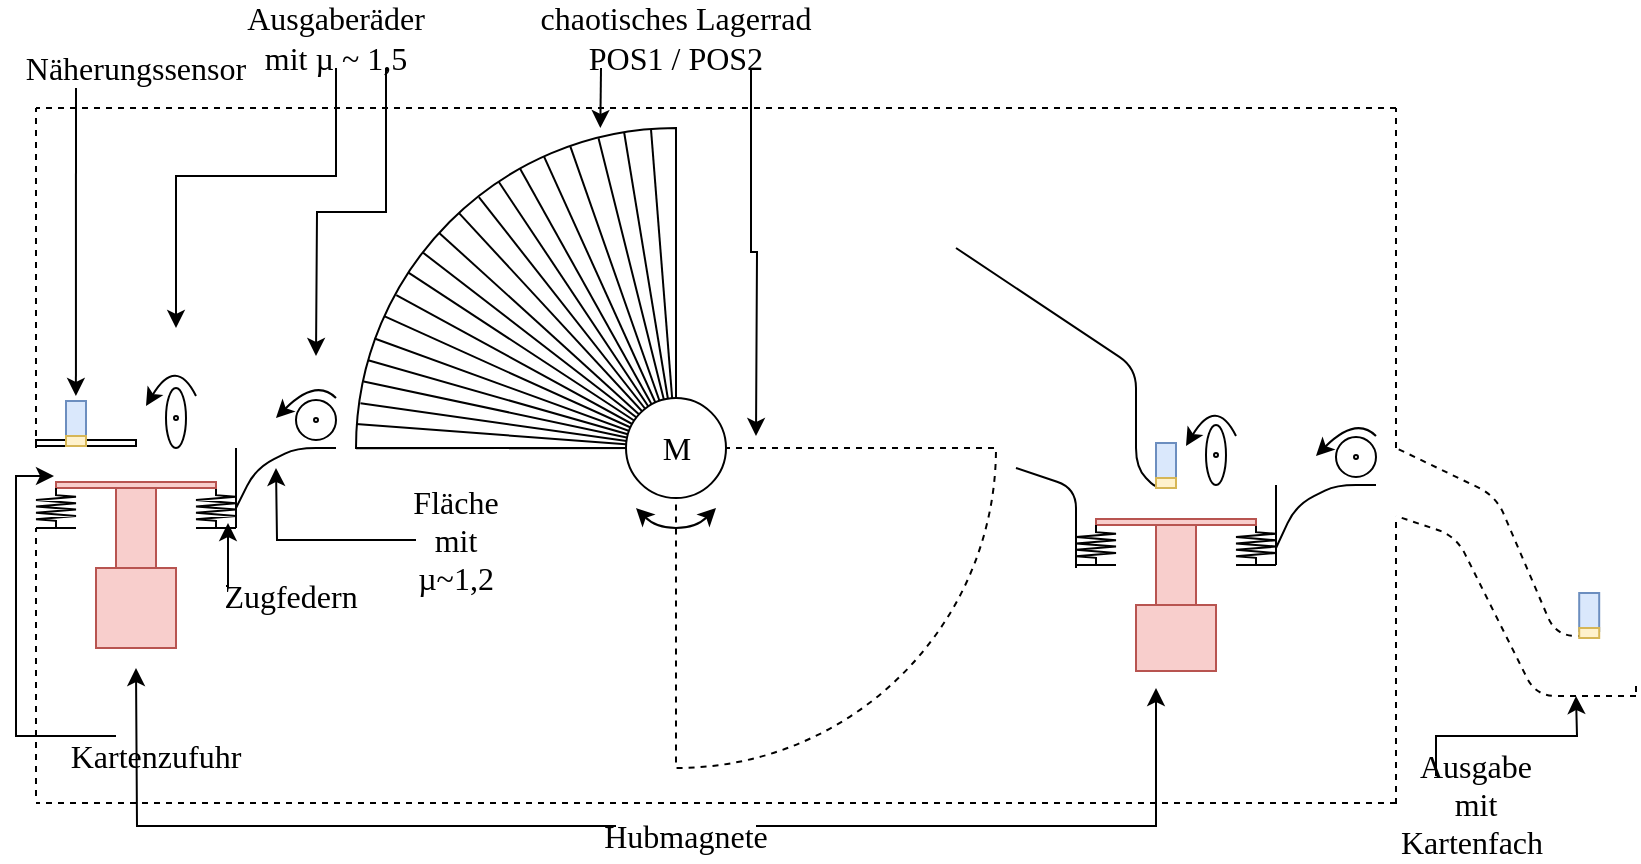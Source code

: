 <mxfile version="12.4.8" type="github" pages="2"><diagram id="FsrdRzIoMlN31d3MvMky" name="Page-1"><mxGraphModel dx="1742" dy="1086" grid="1" gridSize="10" guides="1" tooltips="1" connect="1" arrows="1" fold="1" page="1" pageScale="1" pageWidth="827" pageHeight="1169" math="0" shadow="0"><root><mxCell id="0"/><mxCell id="1" parent="0"/><mxCell id="Hlzfj8917lV0fivTPukB-1" value="" style="endArrow=none;html=1;fontFamily=Times New Roman;fontSize=16;" edge="1" parent="1"><mxGeometry width="50" height="50" relative="1" as="geometry"><mxPoint x="98" y="470" as="sourcePoint"/><mxPoint x="118" y="470" as="targetPoint"/><Array as="points"><mxPoint x="118" y="470"/></Array></mxGeometry></mxCell><mxCell id="Hlzfj8917lV0fivTPukB-2" value="" style="rounded=0;whiteSpace=wrap;html=1;fillColor=#f8cecc;strokeColor=#b85450;fontFamily=Times New Roman;fontSize=16;" vertex="1" parent="1"><mxGeometry x="58" y="450" width="20" height="40" as="geometry"/></mxCell><mxCell id="Hlzfj8917lV0fivTPukB-3" value="" style="rounded=0;whiteSpace=wrap;html=1;fillColor=#f8cecc;strokeColor=#b85450;fontFamily=Times New Roman;fontSize=16;" vertex="1" parent="1"><mxGeometry x="48" y="490" width="40" height="40" as="geometry"/></mxCell><mxCell id="Hlzfj8917lV0fivTPukB-4" value="" style="verticalLabelPosition=bottom;shadow=0;dashed=0;align=center;fillColor=#ffffff;html=1;verticalAlign=top;strokeWidth=1;shape=mxgraph.electrical.resistors.resistor_2;rotation=-90;fontFamily=Times New Roman;fontSize=16;" vertex="1" parent="1"><mxGeometry x="98" y="450" width="20" height="20" as="geometry"/></mxCell><mxCell id="Hlzfj8917lV0fivTPukB-5" value="" style="endArrow=none;html=1;fontFamily=Times New Roman;fontSize=16;" edge="1" parent="1"><mxGeometry width="50" height="50" relative="1" as="geometry"><mxPoint x="118" y="470" as="sourcePoint"/><mxPoint x="118" y="430" as="targetPoint"/></mxGeometry></mxCell><mxCell id="Hlzfj8917lV0fivTPukB-6" value="" style="rounded=0;whiteSpace=wrap;html=1;fillColor=#f8cecc;strokeColor=#b85450;fontFamily=Times New Roman;fontSize=16;" vertex="1" parent="1"><mxGeometry x="28" y="447" width="80" height="3" as="geometry"/></mxCell><mxCell id="Hlzfj8917lV0fivTPukB-7" value="" style="ellipse;whiteSpace=wrap;html=1;fillColor=none;gradientColor=none;rotation=90;fontFamily=Times New Roman;fontSize=16;" vertex="1" parent="1"><mxGeometry x="73" y="410" width="30" height="10" as="geometry"/></mxCell><mxCell id="Hlzfj8917lV0fivTPukB-8" value="" style="endArrow=classic;html=1;comic=0;curved=1;fontFamily=Times New Roman;fontSize=16;" edge="1" parent="1"><mxGeometry width="50" height="50" relative="1" as="geometry"><mxPoint x="98" y="404" as="sourcePoint"/><mxPoint x="73" y="409" as="targetPoint"/><Array as="points"><mxPoint x="88" y="384"/></Array></mxGeometry></mxCell><mxCell id="Hlzfj8917lV0fivTPukB-9" value="" style="ellipse;whiteSpace=wrap;html=1;aspect=fixed;fillColor=none;gradientColor=none;fontFamily=Times New Roman;fontSize=16;" vertex="1" parent="1"><mxGeometry x="87" y="414" width="2" height="2" as="geometry"/></mxCell><mxCell id="Hlzfj8917lV0fivTPukB-10" value="" style="endArrow=none;html=1;fontFamily=Times New Roman;fontSize=16;" edge="1" parent="1"><mxGeometry width="50" height="50" relative="1" as="geometry"><mxPoint x="118" y="460" as="sourcePoint"/><mxPoint x="168" y="430" as="targetPoint"/><Array as="points"><mxPoint x="128" y="440"/><mxPoint x="148" y="430"/></Array></mxGeometry></mxCell><mxCell id="Hlzfj8917lV0fivTPukB-11" value="" style="ellipse;whiteSpace=wrap;html=1;aspect=fixed;fillColor=none;gradientColor=none;fontFamily=Times New Roman;fontSize=16;" vertex="1" parent="1"><mxGeometry x="148" y="406" width="20" height="20" as="geometry"/></mxCell><mxCell id="Hlzfj8917lV0fivTPukB-12" value="" style="ellipse;whiteSpace=wrap;html=1;aspect=fixed;fillColor=none;gradientColor=none;fontFamily=Times New Roman;fontSize=16;" vertex="1" parent="1"><mxGeometry x="157" y="415" width="2" height="2" as="geometry"/></mxCell><mxCell id="Hlzfj8917lV0fivTPukB-13" value="" style="verticalLabelPosition=bottom;verticalAlign=top;html=1;shape=mxgraph.basic.pie;startAngle=0.25;endAngle=0.5;direction=west;aspect=fixed;fillColor=none;fontFamily=Times New Roman;fontSize=16;" vertex="1" parent="1"><mxGeometry x="178" y="270" width="320" height="320" as="geometry"/></mxCell><mxCell id="Hlzfj8917lV0fivTPukB-14" value="" style="verticalLabelPosition=bottom;verticalAlign=top;html=1;shape=mxgraph.basic.pie;startAngle=0.25;endAngle=0.5;direction=north;aspect=fixed;fillColor=none;dashed=1;rotation=90;fontFamily=Times New Roman;fontSize=16;" vertex="1" parent="1"><mxGeometry x="178" y="270" width="320" height="320" as="geometry"/></mxCell><mxCell id="Hlzfj8917lV0fivTPukB-15" value="" style="endArrow=none;html=1;fontFamily=Times New Roman;fontSize=16;" edge="1" parent="1"><mxGeometry width="50" height="50" relative="1" as="geometry"><mxPoint x="178" y="418" as="sourcePoint"/><mxPoint x="338" y="430" as="targetPoint"/></mxGeometry></mxCell><mxCell id="Hlzfj8917lV0fivTPukB-16" value="" style="endArrow=none;html=1;exitX=0.993;exitY=0.57;exitDx=0;exitDy=0;exitPerimeter=0;fontFamily=Times New Roman;fontSize=16;" edge="1" parent="1" source="Hlzfj8917lV0fivTPukB-13"><mxGeometry width="50" height="50" relative="1" as="geometry"><mxPoint x="181" y="405" as="sourcePoint"/><mxPoint x="338" y="430" as="targetPoint"/></mxGeometry></mxCell><mxCell id="Hlzfj8917lV0fivTPukB-17" value="" style="endArrow=none;html=1;exitX=0.988;exitY=0.604;exitDx=0;exitDy=0;exitPerimeter=0;fontFamily=Times New Roman;fontSize=16;" edge="1" parent="1" source="Hlzfj8917lV0fivTPukB-13"><mxGeometry width="50" height="50" relative="1" as="geometry"><mxPoint x="181" y="396" as="sourcePoint"/><mxPoint x="338" y="430" as="targetPoint"/></mxGeometry></mxCell><mxCell id="Hlzfj8917lV0fivTPukB-18" value="" style="endArrow=none;html=1;exitX=0.981;exitY=0.637;exitDx=0;exitDy=0;exitPerimeter=0;fontFamily=Times New Roman;fontSize=16;" edge="1" parent="1" source="Hlzfj8917lV0fivTPukB-13"><mxGeometry width="50" height="50" relative="1" as="geometry"><mxPoint x="183" y="388" as="sourcePoint"/><mxPoint x="338" y="430" as="targetPoint"/></mxGeometry></mxCell><mxCell id="Hlzfj8917lV0fivTPukB-19" value="" style="endArrow=none;html=1;exitX=1.001;exitY=0.538;exitDx=0;exitDy=0;exitPerimeter=0;fontFamily=Times New Roman;fontSize=16;" edge="1" parent="1"><mxGeometry width="50" height="50" relative="1" as="geometry"><mxPoint x="177.976" y="430.119" as="sourcePoint"/><mxPoint x="338" y="430" as="targetPoint"/></mxGeometry></mxCell><mxCell id="Hlzfj8917lV0fivTPukB-20" value="" style="endArrow=none;html=1;exitX=0.971;exitY=0.671;exitDx=0;exitDy=0;exitPerimeter=0;fontFamily=Times New Roman;fontSize=16;" edge="1" parent="1" source="Hlzfj8917lV0fivTPukB-13"><mxGeometry width="50" height="50" relative="1" as="geometry"><mxPoint x="193.477" y="398.45" as="sourcePoint"/><mxPoint x="338" y="430" as="targetPoint"/></mxGeometry></mxCell><mxCell id="Hlzfj8917lV0fivTPukB-21" value="" style="endArrow=none;html=1;exitX=0.956;exitY=0.706;exitDx=0;exitDy=0;exitPerimeter=0;fontFamily=Times New Roman;fontSize=16;" edge="1" parent="1" source="Hlzfj8917lV0fivTPukB-13"><mxGeometry width="50" height="50" relative="1" as="geometry"><mxPoint x="203.477" y="408.45" as="sourcePoint"/><mxPoint x="338" y="430" as="targetPoint"/></mxGeometry></mxCell><mxCell id="Hlzfj8917lV0fivTPukB-22" value="" style="endArrow=none;html=1;exitX=0.937;exitY=0.739;exitDx=0;exitDy=0;exitPerimeter=0;fontFamily=Times New Roman;fontSize=16;" edge="1" parent="1" source="Hlzfj8917lV0fivTPukB-13"><mxGeometry width="50" height="50" relative="1" as="geometry"><mxPoint x="194" y="362" as="sourcePoint"/><mxPoint x="338" y="430" as="targetPoint"/></mxGeometry></mxCell><mxCell id="Hlzfj8917lV0fivTPukB-23" value="" style="endArrow=none;html=1;exitX=0.918;exitY=0.774;exitDx=0;exitDy=0;exitPerimeter=0;fontFamily=Times New Roman;fontSize=16;" edge="1" parent="1" source="Hlzfj8917lV0fivTPukB-13"><mxGeometry width="50" height="50" relative="1" as="geometry"><mxPoint x="198" y="360" as="sourcePoint"/><mxPoint x="338" y="430" as="targetPoint"/></mxGeometry></mxCell><mxCell id="Hlzfj8917lV0fivTPukB-24" value="" style="endArrow=none;html=1;exitX=0.87;exitY=0.836;exitDx=0;exitDy=0;exitPerimeter=0;fontFamily=Times New Roman;fontSize=16;" edge="1" parent="1" source="Hlzfj8917lV0fivTPukB-13"><mxGeometry width="50" height="50" relative="1" as="geometry"><mxPoint x="206.899" y="364.758" as="sourcePoint"/><mxPoint x="338" y="430" as="targetPoint"/></mxGeometry></mxCell><mxCell id="Hlzfj8917lV0fivTPukB-25" value="" style="endArrow=none;html=1;exitX=0.895;exitY=0.805;exitDx=0;exitDy=0;exitPerimeter=0;fontFamily=Times New Roman;fontSize=16;" edge="1" parent="1" source="Hlzfj8917lV0fivTPukB-13"><mxGeometry width="50" height="50" relative="1" as="geometry"><mxPoint x="202" y="347" as="sourcePoint"/><mxPoint x="338" y="430" as="targetPoint"/></mxGeometry></mxCell><mxCell id="Hlzfj8917lV0fivTPukB-26" value="" style="endArrow=none;html=1;exitX=0.839;exitY=0.867;exitDx=0;exitDy=0;exitPerimeter=0;fontFamily=Times New Roman;fontSize=16;" edge="1" parent="1" source="Hlzfj8917lV0fivTPukB-13"><mxGeometry width="50" height="50" relative="1" as="geometry"><mxPoint x="245" y="300" as="sourcePoint"/><mxPoint x="338" y="430" as="targetPoint"/></mxGeometry></mxCell><mxCell id="Hlzfj8917lV0fivTPukB-27" value="" style="endArrow=none;html=1;exitX=0.808;exitY=0.892;exitDx=0;exitDy=0;exitPerimeter=0;fontFamily=Times New Roman;fontSize=16;" edge="1" parent="1" source="Hlzfj8917lV0fivTPukB-13"><mxGeometry width="50" height="50" relative="1" as="geometry"><mxPoint x="253" y="295" as="sourcePoint"/><mxPoint x="338" y="430" as="targetPoint"/></mxGeometry></mxCell><mxCell id="Hlzfj8917lV0fivTPukB-28" value="" style="endArrow=none;html=1;exitX=0.744;exitY=0.937;exitDx=0;exitDy=0;exitPerimeter=0;fontFamily=Times New Roman;fontSize=16;" edge="1" parent="1" source="Hlzfj8917lV0fivTPukB-13"><mxGeometry width="50" height="50" relative="1" as="geometry"><mxPoint x="236.791" y="369.093" as="sourcePoint"/><mxPoint x="338" y="430" as="targetPoint"/></mxGeometry></mxCell><mxCell id="Hlzfj8917lV0fivTPukB-29" value="" style="endArrow=none;html=1;exitX=0.777;exitY=0.916;exitDx=0;exitDy=0;exitPerimeter=0;fontFamily=Times New Roman;fontSize=16;" edge="1" parent="1" source="Hlzfj8917lV0fivTPukB-13"><mxGeometry width="50" height="50" relative="1" as="geometry"><mxPoint x="227.791" y="360.093" as="sourcePoint"/><mxPoint x="338" y="430" as="targetPoint"/></mxGeometry></mxCell><mxCell id="Hlzfj8917lV0fivTPukB-30" value="" style="endArrow=none;html=1;fontFamily=Times New Roman;fontSize=16;" edge="1" parent="1"><mxGeometry width="50" height="50" relative="1" as="geometry"><mxPoint x="188" y="430" as="sourcePoint"/><mxPoint x="338" y="430" as="targetPoint"/></mxGeometry></mxCell><mxCell id="Hlzfj8917lV0fivTPukB-31" value="" style="endArrow=none;html=1;exitX=0.706;exitY=0.955;exitDx=0;exitDy=0;exitPerimeter=0;fontFamily=Times New Roman;fontSize=16;" edge="1" parent="1" source="Hlzfj8917lV0fivTPukB-13"><mxGeometry width="50" height="50" relative="1" as="geometry"><mxPoint x="198" y="438" as="sourcePoint"/><mxPoint x="338" y="430" as="targetPoint"/></mxGeometry></mxCell><mxCell id="Hlzfj8917lV0fivTPukB-32" value="" style="endArrow=none;html=1;exitX=0.665;exitY=0.971;exitDx=0;exitDy=0;exitPerimeter=0;fontFamily=Times New Roman;fontSize=16;" edge="1" parent="1" source="Hlzfj8917lV0fivTPukB-13"><mxGeometry width="50" height="50" relative="1" as="geometry"><mxPoint x="288.058" y="276.674" as="sourcePoint"/><mxPoint x="338" y="430" as="targetPoint"/></mxGeometry></mxCell><mxCell id="Hlzfj8917lV0fivTPukB-33" value="" style="endArrow=none;html=1;exitX=0.621;exitY=0.984;exitDx=0;exitDy=0;exitPerimeter=0;fontFamily=Times New Roman;fontSize=16;" edge="1" parent="1" source="Hlzfj8917lV0fivTPukB-13"><mxGeometry width="50" height="50" relative="1" as="geometry"><mxPoint x="300" y="274" as="sourcePoint"/><mxPoint x="338" y="430" as="targetPoint"/></mxGeometry></mxCell><mxCell id="Hlzfj8917lV0fivTPukB-34" value="" style="endArrow=none;html=1;exitX=0.581;exitY=0.993;exitDx=0;exitDy=0;exitPerimeter=0;fontFamily=Times New Roman;fontSize=16;" edge="1" parent="1" source="Hlzfj8917lV0fivTPukB-13"><mxGeometry width="50" height="50" relative="1" as="geometry"><mxPoint x="316" y="273" as="sourcePoint"/><mxPoint x="338" y="430" as="targetPoint"/><Array as="points"/></mxGeometry></mxCell><mxCell id="Hlzfj8917lV0fivTPukB-35" value="" style="endArrow=none;html=1;fontFamily=Times New Roman;fontSize=16;" edge="1" parent="1" source="Hlzfj8917lV0fivTPukB-38"><mxGeometry width="50" height="50" relative="1" as="geometry"><mxPoint x="188" y="428" as="sourcePoint"/><mxPoint x="338" y="430" as="targetPoint"/></mxGeometry></mxCell><mxCell id="Hlzfj8917lV0fivTPukB-36" value="" style="endArrow=none;html=1;exitX=0.539;exitY=0.997;exitDx=0;exitDy=0;exitPerimeter=0;fontFamily=Times New Roman;fontSize=16;" edge="1" parent="1" source="Hlzfj8917lV0fivTPukB-13"><mxGeometry width="50" height="50" relative="1" as="geometry"><mxPoint x="328.093" y="269.849" as="sourcePoint"/><mxPoint x="338" y="429.5" as="targetPoint"/></mxGeometry></mxCell><mxCell id="Hlzfj8917lV0fivTPukB-37" value="" style="endArrow=none;html=1;fontFamily=Times New Roman;fontSize=16;" edge="1" parent="1" source="Hlzfj8917lV0fivTPukB-39" target="Hlzfj8917lV0fivTPukB-38"><mxGeometry width="50" height="50" relative="1" as="geometry"><mxPoint x="498" y="430" as="sourcePoint"/><mxPoint x="338" y="430" as="targetPoint"/></mxGeometry></mxCell><mxCell id="Hlzfj8917lV0fivTPukB-38" value="" style="ellipse;whiteSpace=wrap;html=1;aspect=fixed;fontFamily=Times New Roman;fontSize=16;" vertex="1" parent="1"><mxGeometry x="313" y="405" width="50" height="50" as="geometry"/></mxCell><mxCell id="Hlzfj8917lV0fivTPukB-39" value="&lt;font style=&quot;font-size: 16px;&quot;&gt;M&lt;/font&gt;" style="text;html=1;align=center;verticalAlign=middle;whiteSpace=wrap;rounded=0;fontFamily=Times New Roman;fontSize=16;" vertex="1" parent="1"><mxGeometry x="326.5" y="418.5" width="23" height="23" as="geometry"/></mxCell><mxCell id="Hlzfj8917lV0fivTPukB-40" value="" style="endArrow=none;html=1;fontFamily=Times New Roman;fontSize=16;" edge="1" parent="1"><mxGeometry width="50" height="50" relative="1" as="geometry"><mxPoint x="18" y="470" as="sourcePoint"/><mxPoint x="38" y="470" as="targetPoint"/><Array as="points"><mxPoint x="38" y="470"/></Array></mxGeometry></mxCell><mxCell id="Hlzfj8917lV0fivTPukB-41" value="" style="verticalLabelPosition=bottom;shadow=0;dashed=0;align=center;fillColor=#ffffff;html=1;verticalAlign=top;strokeWidth=1;shape=mxgraph.electrical.resistors.resistor_2;rotation=-90;fontFamily=Times New Roman;fontSize=16;" vertex="1" parent="1"><mxGeometry x="18" y="450" width="20" height="20" as="geometry"/></mxCell><mxCell id="Hlzfj8917lV0fivTPukB-42" value="" style="endArrow=none;html=1;fontFamily=Times New Roman;fontSize=16;" edge="1" parent="1"><mxGeometry width="50" height="50" relative="1" as="geometry"><mxPoint x="618.0" y="488.5" as="sourcePoint"/><mxPoint x="638.0" y="488.5" as="targetPoint"/><Array as="points"><mxPoint x="638" y="488.5"/></Array></mxGeometry></mxCell><mxCell id="Hlzfj8917lV0fivTPukB-43" value="" style="rounded=0;whiteSpace=wrap;html=1;fillColor=#f8cecc;strokeColor=#b85450;fontFamily=Times New Roman;fontSize=16;" vertex="1" parent="1"><mxGeometry x="578" y="468.5" width="20" height="40" as="geometry"/></mxCell><mxCell id="Hlzfj8917lV0fivTPukB-44" value="" style="rounded=0;whiteSpace=wrap;html=1;fillColor=#f8cecc;strokeColor=#b85450;fontFamily=Times New Roman;fontSize=16;" vertex="1" parent="1"><mxGeometry x="568" y="508.5" width="40" height="33" as="geometry"/></mxCell><mxCell id="Hlzfj8917lV0fivTPukB-45" value="" style="verticalLabelPosition=bottom;shadow=0;dashed=0;align=center;fillColor=#ffffff;html=1;verticalAlign=top;strokeWidth=1;shape=mxgraph.electrical.resistors.resistor_2;rotation=-90;fontFamily=Times New Roman;fontSize=16;" vertex="1" parent="1"><mxGeometry x="618" y="468.5" width="20" height="20" as="geometry"/></mxCell><mxCell id="Hlzfj8917lV0fivTPukB-46" value="" style="endArrow=none;html=1;fontFamily=Times New Roman;fontSize=16;" edge="1" parent="1"><mxGeometry width="50" height="50" relative="1" as="geometry"><mxPoint x="638.0" y="488.5" as="sourcePoint"/><mxPoint x="638.0" y="448.5" as="targetPoint"/></mxGeometry></mxCell><mxCell id="Hlzfj8917lV0fivTPukB-47" value="" style="rounded=0;whiteSpace=wrap;html=1;fillColor=#f8cecc;strokeColor=#b85450;fontFamily=Times New Roman;fontSize=16;" vertex="1" parent="1"><mxGeometry x="548" y="465.5" width="80" height="3" as="geometry"/></mxCell><mxCell id="Hlzfj8917lV0fivTPukB-48" value="" style="ellipse;whiteSpace=wrap;html=1;fillColor=none;gradientColor=none;rotation=90;fontFamily=Times New Roman;fontSize=16;" vertex="1" parent="1"><mxGeometry x="593" y="428.5" width="30" height="10" as="geometry"/></mxCell><mxCell id="Hlzfj8917lV0fivTPukB-49" value="" style="curved=1;endArrow=classic;html=1;startArrow=classic;startFill=1;fontFamily=Times New Roman;fontSize=16;" edge="1" parent="1"><mxGeometry width="50" height="50" relative="1" as="geometry"><mxPoint x="358" y="460" as="sourcePoint"/><mxPoint x="318" y="460" as="targetPoint"/><Array as="points"><mxPoint x="348" y="470"/><mxPoint x="328" y="470"/></Array></mxGeometry></mxCell><mxCell id="Hlzfj8917lV0fivTPukB-50" value="" style="ellipse;whiteSpace=wrap;html=1;aspect=fixed;fillColor=none;gradientColor=none;fontFamily=Times New Roman;fontSize=16;" vertex="1" parent="1"><mxGeometry x="607" y="432.5" width="2" height="2" as="geometry"/></mxCell><mxCell id="Hlzfj8917lV0fivTPukB-51" value="" style="endArrow=none;html=1;fontFamily=Times New Roman;fontSize=16;" edge="1" parent="1"><mxGeometry width="50" height="50" relative="1" as="geometry"><mxPoint x="638" y="480" as="sourcePoint"/><mxPoint x="688.0" y="448.5" as="targetPoint"/><Array as="points"><mxPoint x="648" y="458.5"/><mxPoint x="668" y="448.5"/></Array></mxGeometry></mxCell><mxCell id="Hlzfj8917lV0fivTPukB-52" value="" style="ellipse;whiteSpace=wrap;html=1;aspect=fixed;fillColor=none;gradientColor=none;fontFamily=Times New Roman;fontSize=16;" vertex="1" parent="1"><mxGeometry x="668" y="424.5" width="20" height="20" as="geometry"/></mxCell><mxCell id="Hlzfj8917lV0fivTPukB-53" value="" style="endArrow=classic;html=1;curved=1;fontFamily=Times New Roman;fontSize=16;" edge="1" parent="1"><mxGeometry width="50" height="50" relative="1" as="geometry"><mxPoint x="688" y="424" as="sourcePoint"/><mxPoint x="658" y="434" as="targetPoint"/><Array as="points"><mxPoint x="678" y="414"/></Array></mxGeometry></mxCell><mxCell id="Hlzfj8917lV0fivTPukB-54" value="" style="ellipse;whiteSpace=wrap;html=1;aspect=fixed;fillColor=none;gradientColor=none;fontFamily=Times New Roman;fontSize=16;" vertex="1" parent="1"><mxGeometry x="677" y="433.5" width="2" height="2" as="geometry"/></mxCell><mxCell id="Hlzfj8917lV0fivTPukB-55" value="" style="endArrow=none;html=1;fontFamily=Times New Roman;fontSize=16;" edge="1" parent="1"><mxGeometry width="50" height="50" relative="1" as="geometry"><mxPoint x="538" y="488.5" as="sourcePoint"/><mxPoint x="558.0" y="488.5" as="targetPoint"/><Array as="points"><mxPoint x="558" y="488.5"/></Array></mxGeometry></mxCell><mxCell id="Hlzfj8917lV0fivTPukB-56" value="" style="verticalLabelPosition=bottom;shadow=0;dashed=0;align=center;fillColor=#ffffff;html=1;verticalAlign=top;strokeWidth=1;shape=mxgraph.electrical.resistors.resistor_2;rotation=-90;fontFamily=Times New Roman;fontSize=16;" vertex="1" parent="1"><mxGeometry x="538" y="468.5" width="20" height="20" as="geometry"/></mxCell><mxCell id="Hlzfj8917lV0fivTPukB-57" value="" style="endArrow=none;html=1;fontFamily=Times New Roman;fontSize=16;" edge="1" parent="1"><mxGeometry width="50" height="50" relative="1" as="geometry"><mxPoint x="538" y="490" as="sourcePoint"/><mxPoint x="508" y="440" as="targetPoint"/><Array as="points"><mxPoint x="538" y="450"/></Array></mxGeometry></mxCell><mxCell id="Hlzfj8917lV0fivTPukB-58" value="" style="rounded=0;whiteSpace=wrap;html=1;fontFamily=Times New Roman;fontSize=16;" vertex="1" parent="1"><mxGeometry x="18" y="426" width="50" height="3" as="geometry"/></mxCell><mxCell id="Hlzfj8917lV0fivTPukB-59" value="" style="endArrow=none;html=1;fontFamily=Times New Roman;fontSize=16;" edge="1" parent="1"><mxGeometry width="50" height="50" relative="1" as="geometry"><mxPoint x="478" y="330" as="sourcePoint"/><mxPoint x="588" y="450" as="targetPoint"/><Array as="points"><mxPoint x="568" y="390"/><mxPoint x="568" y="440"/><mxPoint x="578" y="450"/></Array></mxGeometry></mxCell><mxCell id="Hlzfj8917lV0fivTPukB-60" value="" style="endArrow=none;dashed=1;html=1;fontFamily=Times New Roman;fontSize=16;" edge="1" parent="1"><mxGeometry width="50" height="50" relative="1" as="geometry"><mxPoint x="698" y="607.5" as="sourcePoint"/><mxPoint x="18" y="607.5" as="targetPoint"/></mxGeometry></mxCell><mxCell id="Hlzfj8917lV0fivTPukB-61" value="" style="endArrow=none;dashed=1;html=1;fontFamily=Times New Roman;fontSize=16;" edge="1" parent="1"><mxGeometry width="50" height="50" relative="1" as="geometry"><mxPoint x="698" y="260" as="sourcePoint"/><mxPoint x="18" y="260" as="targetPoint"/></mxGeometry></mxCell><mxCell id="Hlzfj8917lV0fivTPukB-62" value="" style="endArrow=none;dashed=1;html=1;fontFamily=Times New Roman;fontSize=16;" edge="1" parent="1"><mxGeometry width="50" height="50" relative="1" as="geometry"><mxPoint x="698" y="430" as="sourcePoint"/><mxPoint x="698" y="260" as="targetPoint"/></mxGeometry></mxCell><mxCell id="Hlzfj8917lV0fivTPukB-63" value="" style="endArrow=none;dashed=1;html=1;exitX=0;exitY=0.5;exitDx=0;exitDy=0;fontFamily=Times New Roman;fontSize=16;" edge="1" parent="1" source="Hlzfj8917lV0fivTPukB-81"><mxGeometry width="50" height="50" relative="1" as="geometry"><mxPoint x="698" y="550.5" as="sourcePoint"/><mxPoint x="698" y="464" as="targetPoint"/></mxGeometry></mxCell><mxCell id="Hlzfj8917lV0fivTPukB-64" value="" style="endArrow=none;dashed=1;html=1;fontFamily=Times New Roman;fontSize=16;" edge="1" parent="1"><mxGeometry width="50" height="50" relative="1" as="geometry"><mxPoint x="798" y="524" as="sourcePoint"/><mxPoint x="698" y="430" as="targetPoint"/><Array as="points"><mxPoint x="778" y="524"/><mxPoint x="748" y="454"/></Array></mxGeometry></mxCell><mxCell id="Hlzfj8917lV0fivTPukB-65" value="" style="endArrow=none;dashed=1;html=1;fontFamily=Times New Roman;fontSize=16;" edge="1" parent="1"><mxGeometry width="50" height="50" relative="1" as="geometry"><mxPoint x="18" y="430" as="sourcePoint"/><mxPoint x="18" y="260" as="targetPoint"/></mxGeometry></mxCell><mxCell id="Hlzfj8917lV0fivTPukB-66" value="" style="endArrow=none;dashed=1;html=1;fontFamily=Times New Roman;fontSize=16;" edge="1" parent="1"><mxGeometry width="50" height="50" relative="1" as="geometry"><mxPoint x="18" y="604" as="sourcePoint"/><mxPoint x="18" y="470" as="targetPoint"/></mxGeometry></mxCell><mxCell id="Hlzfj8917lV0fivTPukB-67" style="edgeStyle=orthogonalEdgeStyle;rounded=0;orthogonalLoop=1;jettySize=auto;html=1;exitX=0;exitY=0.25;exitDx=0;exitDy=0;startArrow=none;startFill=0;endArrow=classic;endFill=1;fontFamily=Times New Roman;fontSize=16;" edge="1" parent="1" source="Hlzfj8917lV0fivTPukB-69"><mxGeometry relative="1" as="geometry"><mxPoint x="68" y="540" as="targetPoint"/></mxGeometry></mxCell><mxCell id="Hlzfj8917lV0fivTPukB-68" style="edgeStyle=orthogonalEdgeStyle;rounded=0;orthogonalLoop=1;jettySize=auto;html=1;exitX=1;exitY=0.25;exitDx=0;exitDy=0;startArrow=none;startFill=0;endArrow=classic;endFill=1;fontFamily=Times New Roman;fontSize=16;" edge="1" parent="1" source="Hlzfj8917lV0fivTPukB-69"><mxGeometry relative="1" as="geometry"><mxPoint x="578" y="550" as="targetPoint"/><Array as="points"><mxPoint x="578" y="619"/></Array></mxGeometry></mxCell><mxCell id="Hlzfj8917lV0fivTPukB-69" value="Hubmagnete" style="text;html=1;strokeColor=none;fillColor=none;align=center;verticalAlign=middle;whiteSpace=wrap;rounded=0;fontFamily=Times New Roman;fontSize=16;" vertex="1" parent="1"><mxGeometry x="308" y="614" width="70" height="20" as="geometry"/></mxCell><mxCell id="Hlzfj8917lV0fivTPukB-70" style="edgeStyle=orthogonalEdgeStyle;rounded=0;orthogonalLoop=1;jettySize=auto;html=1;exitX=0;exitY=0.25;exitDx=0;exitDy=0;startArrow=none;startFill=0;endArrow=classic;endFill=1;entryX=0.125;entryY=0.8;entryDx=0;entryDy=0;entryPerimeter=0;fontFamily=Times New Roman;fontSize=16;" edge="1" parent="1" source="Hlzfj8917lV0fivTPukB-71" target="Hlzfj8917lV0fivTPukB-4"><mxGeometry relative="1" as="geometry"><mxPoint x="113" y="480" as="targetPoint"/></mxGeometry></mxCell><mxCell id="Hlzfj8917lV0fivTPukB-71" value="Zugfedern&lt;br style=&quot;font-size: 16px;&quot;&gt;" style="text;html=1;strokeColor=none;fillColor=none;align=center;verticalAlign=middle;whiteSpace=wrap;rounded=0;fontFamily=Times New Roman;fontSize=16;" vertex="1" parent="1"><mxGeometry x="113" y="494" width="65" height="20" as="geometry"/></mxCell><mxCell id="Hlzfj8917lV0fivTPukB-72" style="edgeStyle=orthogonalEdgeStyle;rounded=0;orthogonalLoop=1;jettySize=auto;html=1;exitX=0;exitY=0.5;exitDx=0;exitDy=0;startArrow=none;startFill=0;endArrow=classic;endFill=1;fontFamily=Times New Roman;fontSize=16;" edge="1" parent="1" source="Hlzfj8917lV0fivTPukB-73"><mxGeometry relative="1" as="geometry"><mxPoint x="138.0" y="440" as="targetPoint"/></mxGeometry></mxCell><mxCell id="Hlzfj8917lV0fivTPukB-73" value="Fläche mit µ~1,2&lt;br style=&quot;font-size: 16px;&quot;&gt;" style="text;html=1;strokeColor=none;fillColor=none;align=center;verticalAlign=middle;whiteSpace=wrap;rounded=0;fontFamily=Times New Roman;fontSize=16;" vertex="1" parent="1"><mxGeometry x="208" y="466" width="40" height="20" as="geometry"/></mxCell><mxCell id="Hlzfj8917lV0fivTPukB-74" style="edgeStyle=orthogonalEdgeStyle;rounded=0;orthogonalLoop=1;jettySize=auto;html=1;exitX=0.25;exitY=1;exitDx=0;exitDy=0;startArrow=none;startFill=0;endArrow=classic;endFill=1;fontFamily=Times New Roman;fontSize=16;" edge="1" parent="1" source="Hlzfj8917lV0fivTPukB-76"><mxGeometry relative="1" as="geometry"><mxPoint x="300.167" y="270" as="targetPoint"/></mxGeometry></mxCell><mxCell id="Hlzfj8917lV0fivTPukB-75" style="edgeStyle=orthogonalEdgeStyle;rounded=0;orthogonalLoop=1;jettySize=auto;html=1;exitX=0.75;exitY=1;exitDx=0;exitDy=0;startArrow=none;startFill=0;endArrow=classic;endFill=1;fontFamily=Times New Roman;fontSize=16;" edge="1" parent="1" source="Hlzfj8917lV0fivTPukB-76"><mxGeometry relative="1" as="geometry"><mxPoint x="378" y="424" as="targetPoint"/></mxGeometry></mxCell><mxCell id="Hlzfj8917lV0fivTPukB-76" value="chaotisches Lagerrad&lt;br style=&quot;font-size: 16px;&quot;&gt;POS1 / POS2&lt;br style=&quot;font-size: 16px;&quot;&gt;" style="text;html=1;strokeColor=none;fillColor=none;align=center;verticalAlign=middle;whiteSpace=wrap;rounded=0;fontFamily=Times New Roman;fontSize=16;" vertex="1" parent="1"><mxGeometry x="263" y="210" width="150" height="30" as="geometry"/></mxCell><mxCell id="Hlzfj8917lV0fivTPukB-77" style="edgeStyle=orthogonalEdgeStyle;rounded=0;orthogonalLoop=1;jettySize=auto;html=1;exitX=0.5;exitY=1;exitDx=0;exitDy=0;startArrow=none;startFill=0;endArrow=classic;endFill=1;fontFamily=Times New Roman;fontSize=16;" edge="1" parent="1" source="Hlzfj8917lV0fivTPukB-79"><mxGeometry relative="1" as="geometry"><mxPoint x="88" y="370" as="targetPoint"/><Array as="points"><mxPoint x="168" y="294"/><mxPoint x="88" y="294"/></Array></mxGeometry></mxCell><mxCell id="Hlzfj8917lV0fivTPukB-78" style="edgeStyle=orthogonalEdgeStyle;rounded=0;orthogonalLoop=1;jettySize=auto;html=1;exitX=0.75;exitY=1;exitDx=0;exitDy=0;startArrow=none;startFill=0;endArrow=classic;endFill=1;fontFamily=Times New Roman;fontSize=16;" edge="1" parent="1" source="Hlzfj8917lV0fivTPukB-79"><mxGeometry relative="1" as="geometry"><mxPoint x="158.0" y="384" as="targetPoint"/></mxGeometry></mxCell><mxCell id="Hlzfj8917lV0fivTPukB-79" value="Ausgaberäder mit µ ~ 1,5" style="text;html=1;strokeColor=none;fillColor=none;align=center;verticalAlign=middle;whiteSpace=wrap;rounded=0;fontFamily=Times New Roman;fontSize=16;" vertex="1" parent="1"><mxGeometry x="118" y="210" width="100" height="30" as="geometry"/></mxCell><mxCell id="Hlzfj8917lV0fivTPukB-80" style="edgeStyle=orthogonalEdgeStyle;rounded=0;orthogonalLoop=1;jettySize=auto;html=1;exitX=0.25;exitY=0;exitDx=0;exitDy=0;fontFamily=Times New Roman;fontSize=16;" edge="1" parent="1" source="Hlzfj8917lV0fivTPukB-81"><mxGeometry relative="1" as="geometry"><mxPoint x="788" y="554" as="targetPoint"/></mxGeometry></mxCell><mxCell id="Hlzfj8917lV0fivTPukB-81" value="Ausgabe mit Kartenfach&amp;nbsp;&lt;br style=&quot;font-size: 16px;&quot;&gt;" style="text;html=1;strokeColor=none;fillColor=none;align=center;verticalAlign=middle;whiteSpace=wrap;rounded=0;fontFamily=Times New Roman;fontSize=16;" vertex="1" parent="1"><mxGeometry x="698" y="594" width="80" height="28" as="geometry"/></mxCell><mxCell id="Hlzfj8917lV0fivTPukB-82" style="edgeStyle=orthogonalEdgeStyle;rounded=0;orthogonalLoop=1;jettySize=auto;html=1;exitX=0.25;exitY=0;exitDx=0;exitDy=0;startArrow=none;startFill=0;endArrow=classic;endFill=1;fontFamily=Times New Roman;fontSize=16;" edge="1" parent="1" source="Hlzfj8917lV0fivTPukB-83"><mxGeometry relative="1" as="geometry"><mxPoint x="27" y="444" as="targetPoint"/><Array as="points"><mxPoint x="27" y="574"/><mxPoint x="8" y="574"/><mxPoint x="8" y="444"/><mxPoint x="18" y="444"/></Array></mxGeometry></mxCell><mxCell id="Hlzfj8917lV0fivTPukB-83" value="Kartenzufuhr&lt;br style=&quot;font-size: 16px;&quot;&gt;" style="text;html=1;strokeColor=none;fillColor=none;align=center;verticalAlign=middle;whiteSpace=wrap;rounded=0;fontFamily=Times New Roman;fontSize=16;" vertex="1" parent="1"><mxGeometry x="38" y="574" width="80" height="20" as="geometry"/></mxCell><mxCell id="Hlzfj8917lV0fivTPukB-84" value="" style="rounded=0;whiteSpace=wrap;html=1;fillColor=#dae8fc;strokeColor=#6c8ebf;fontFamily=Times New Roman;fontSize=16;" vertex="1" parent="1"><mxGeometry x="33" y="406.5" width="10" height="19" as="geometry"/></mxCell><mxCell id="Hlzfj8917lV0fivTPukB-85" value="" style="rounded=0;whiteSpace=wrap;html=1;fillColor=#fff2cc;strokeColor=#d6b656;fontFamily=Times New Roman;fontSize=16;" vertex="1" parent="1"><mxGeometry x="33" y="424" width="10" height="5" as="geometry"/></mxCell><mxCell id="Hlzfj8917lV0fivTPukB-86" style="edgeStyle=none;rounded=0;comic=0;orthogonalLoop=1;jettySize=auto;html=1;exitX=0.25;exitY=1;exitDx=0;exitDy=0;startArrow=none;startFill=0;endArrow=classic;endFill=1;fontFamily=Times New Roman;fontSize=16;" edge="1" parent="1" source="Hlzfj8917lV0fivTPukB-87"><mxGeometry relative="1" as="geometry"><mxPoint x="37.952" y="404" as="targetPoint"/></mxGeometry></mxCell><mxCell id="Hlzfj8917lV0fivTPukB-87" value="Näherungssensor&lt;br style=&quot;font-size: 16px;&quot;&gt;" style="text;html=1;strokeColor=none;fillColor=none;align=center;verticalAlign=middle;whiteSpace=wrap;rounded=0;fontFamily=Times New Roman;fontSize=16;" vertex="1" parent="1"><mxGeometry x="8" y="230" width="120" height="20" as="geometry"/></mxCell><mxCell id="Hlzfj8917lV0fivTPukB-88" value="" style="endArrow=classic;html=1;comic=0;curved=1;fontFamily=Times New Roman;fontSize=16;" edge="1" parent="1"><mxGeometry width="50" height="50" relative="1" as="geometry"><mxPoint x="618.0" y="424" as="sourcePoint"/><mxPoint x="593.0" y="429" as="targetPoint"/><Array as="points"><mxPoint x="608" y="404"/></Array></mxGeometry></mxCell><mxCell id="Hlzfj8917lV0fivTPukB-89" value="" style="endArrow=classic;html=1;curved=1;fontFamily=Times New Roman;fontSize=16;" edge="1" parent="1"><mxGeometry width="50" height="50" relative="1" as="geometry"><mxPoint x="168" y="405" as="sourcePoint"/><mxPoint x="138" y="415" as="targetPoint"/><Array as="points"><mxPoint x="158" y="395"/></Array></mxGeometry></mxCell><mxCell id="Hlzfj8917lV0fivTPukB-90" value="" style="rounded=0;whiteSpace=wrap;html=1;fillColor=#dae8fc;strokeColor=#6c8ebf;fontFamily=Times New Roman;fontSize=16;" vertex="1" parent="1"><mxGeometry x="578" y="427.5" width="10" height="19" as="geometry"/></mxCell><mxCell id="Hlzfj8917lV0fivTPukB-91" value="" style="rounded=0;whiteSpace=wrap;html=1;fillColor=#fff2cc;strokeColor=#d6b656;fontFamily=Times New Roman;fontSize=16;" vertex="1" parent="1"><mxGeometry x="578" y="445" width="10" height="5" as="geometry"/></mxCell><mxCell id="Hlzfj8917lV0fivTPukB-92" value="" style="endArrow=none;dashed=1;html=1;fontFamily=Times New Roman;fontSize=16;" edge="1" parent="1"><mxGeometry width="50" height="50" relative="1" as="geometry"><mxPoint x="818" y="554" as="sourcePoint"/><mxPoint x="698" y="464" as="targetPoint"/><Array as="points"><mxPoint x="768" y="554"/><mxPoint x="728" y="474"/></Array></mxGeometry></mxCell><mxCell id="Hlzfj8917lV0fivTPukB-93" value="" style="rounded=0;whiteSpace=wrap;html=1;fillColor=#dae8fc;strokeColor=#6c8ebf;fontFamily=Times New Roman;fontSize=16;" vertex="1" parent="1"><mxGeometry x="789.6" y="502.5" width="10" height="19" as="geometry"/></mxCell><mxCell id="Hlzfj8917lV0fivTPukB-94" value="" style="rounded=0;whiteSpace=wrap;html=1;fillColor=#fff2cc;strokeColor=#d6b656;fontFamily=Times New Roman;fontSize=16;" vertex="1" parent="1"><mxGeometry x="789.6" y="520" width="10" height="5" as="geometry"/></mxCell><mxCell id="Hlzfj8917lV0fivTPukB-95" value="" style="endArrow=none;dashed=1;html=1;fontFamily=Times New Roman;fontSize=16;" edge="1" parent="1"><mxGeometry width="50" height="50" relative="1" as="geometry"><mxPoint x="818" y="549" as="sourcePoint"/><mxPoint x="818" y="554" as="targetPoint"/><Array as="points"/></mxGeometry></mxCell></root></mxGraphModel></diagram><diagram name="Page-2" id="_nAMy8Og6DZ0oxSFBuV_"><mxGraphModel dx="1182" dy="752" grid="1" gridSize="10" guides="1" tooltips="1" connect="1" arrows="1" fold="1" page="1" pageScale="1" pageWidth="827" pageHeight="1169" math="0" shadow="0"><root><mxCell id="ehRB_EOd469VQl2HE4lq-0"/><mxCell id="ehRB_EOd469VQl2HE4lq-1" parent="ehRB_EOd469VQl2HE4lq-0"/><mxCell id="O4H0m7bEJ_m4mDO5WYzA-0" value="" style="endArrow=none;html=1;" parent="ehRB_EOd469VQl2HE4lq-1" edge="1"><mxGeometry width="50" height="50" relative="1" as="geometry"><mxPoint x="100" y="286.0" as="sourcePoint"/><mxPoint x="120" y="286.0" as="targetPoint"/><Array as="points"><mxPoint x="120" y="286"/></Array></mxGeometry></mxCell><mxCell id="O4H0m7bEJ_m4mDO5WYzA-1" value="" style="rounded=0;whiteSpace=wrap;html=1;fillColor=#f8cecc;strokeColor=#b85450;" parent="ehRB_EOd469VQl2HE4lq-1" vertex="1"><mxGeometry x="60" y="266" width="20" height="40" as="geometry"/></mxCell><mxCell id="O4H0m7bEJ_m4mDO5WYzA-2" value="" style="rounded=0;whiteSpace=wrap;html=1;fillColor=#f8cecc;strokeColor=#b85450;" parent="ehRB_EOd469VQl2HE4lq-1" vertex="1"><mxGeometry x="50" y="306" width="40" height="40" as="geometry"/></mxCell><mxCell id="O4H0m7bEJ_m4mDO5WYzA-3" value="" style="verticalLabelPosition=bottom;shadow=0;dashed=0;align=center;fillColor=#ffffff;html=1;verticalAlign=top;strokeWidth=1;shape=mxgraph.electrical.resistors.resistor_2;rotation=-90;" parent="ehRB_EOd469VQl2HE4lq-1" vertex="1"><mxGeometry x="100" y="266" width="20" height="20" as="geometry"/></mxCell><mxCell id="O4H0m7bEJ_m4mDO5WYzA-4" value="" style="endArrow=none;html=1;" parent="ehRB_EOd469VQl2HE4lq-1" edge="1"><mxGeometry width="50" height="50" relative="1" as="geometry"><mxPoint x="120" y="286.0" as="sourcePoint"/><mxPoint x="120" y="246.0" as="targetPoint"/></mxGeometry></mxCell><mxCell id="O4H0m7bEJ_m4mDO5WYzA-5" value="" style="rounded=0;whiteSpace=wrap;html=1;fillColor=#f8cecc;strokeColor=#b85450;" parent="ehRB_EOd469VQl2HE4lq-1" vertex="1"><mxGeometry x="30" y="263" width="80" height="3" as="geometry"/></mxCell><mxCell id="O4H0m7bEJ_m4mDO5WYzA-6" value="" style="ellipse;whiteSpace=wrap;html=1;fillColor=none;gradientColor=none;rotation=90;" parent="ehRB_EOd469VQl2HE4lq-1" vertex="1"><mxGeometry x="75" y="226" width="30" height="10" as="geometry"/></mxCell><mxCell id="O4H0m7bEJ_m4mDO5WYzA-7" value="" style="endArrow=classic;html=1;comic=0;curved=1;" parent="ehRB_EOd469VQl2HE4lq-1" edge="1"><mxGeometry width="50" height="50" relative="1" as="geometry"><mxPoint x="100" y="220" as="sourcePoint"/><mxPoint x="75" y="225" as="targetPoint"/><Array as="points"><mxPoint x="90" y="200"/></Array></mxGeometry></mxCell><mxCell id="O4H0m7bEJ_m4mDO5WYzA-8" value="" style="ellipse;whiteSpace=wrap;html=1;aspect=fixed;fillColor=none;gradientColor=none;" parent="ehRB_EOd469VQl2HE4lq-1" vertex="1"><mxGeometry x="89" y="230" width="2" height="2" as="geometry"/></mxCell><mxCell id="O4H0m7bEJ_m4mDO5WYzA-9" value="" style="endArrow=none;html=1;" parent="ehRB_EOd469VQl2HE4lq-1" edge="1"><mxGeometry width="50" height="50" relative="1" as="geometry"><mxPoint x="120" y="276.0" as="sourcePoint"/><mxPoint x="170" y="246.0" as="targetPoint"/><Array as="points"><mxPoint x="130" y="256"/><mxPoint x="150" y="246"/></Array></mxGeometry></mxCell><mxCell id="O4H0m7bEJ_m4mDO5WYzA-10" value="" style="ellipse;whiteSpace=wrap;html=1;aspect=fixed;fillColor=none;gradientColor=none;" parent="ehRB_EOd469VQl2HE4lq-1" vertex="1"><mxGeometry x="150" y="222" width="20" height="20" as="geometry"/></mxCell><mxCell id="O4H0m7bEJ_m4mDO5WYzA-11" value="" style="ellipse;whiteSpace=wrap;html=1;aspect=fixed;fillColor=none;gradientColor=none;" parent="ehRB_EOd469VQl2HE4lq-1" vertex="1"><mxGeometry x="159" y="231" width="2" height="2" as="geometry"/></mxCell><mxCell id="O4H0m7bEJ_m4mDO5WYzA-12" value="" style="verticalLabelPosition=bottom;verticalAlign=top;html=1;shape=mxgraph.basic.pie;startAngle=0.25;endAngle=0.5;direction=west;aspect=fixed;fillColor=none;" parent="ehRB_EOd469VQl2HE4lq-1" vertex="1"><mxGeometry x="180" y="86" width="320" height="320" as="geometry"/></mxCell><mxCell id="O4H0m7bEJ_m4mDO5WYzA-13" value="" style="verticalLabelPosition=bottom;verticalAlign=top;html=1;shape=mxgraph.basic.pie;startAngle=0.25;endAngle=0.5;direction=north;aspect=fixed;fillColor=none;dashed=1;rotation=90;" parent="ehRB_EOd469VQl2HE4lq-1" vertex="1"><mxGeometry x="180" y="86" width="320" height="320" as="geometry"/></mxCell><mxCell id="O4H0m7bEJ_m4mDO5WYzA-14" value="" style="endArrow=none;html=1;" parent="ehRB_EOd469VQl2HE4lq-1" edge="1"><mxGeometry width="50" height="50" relative="1" as="geometry"><mxPoint x="180" y="234" as="sourcePoint"/><mxPoint x="340" y="246.0" as="targetPoint"/></mxGeometry></mxCell><mxCell id="O4H0m7bEJ_m4mDO5WYzA-15" value="" style="endArrow=none;html=1;exitX=0.993;exitY=0.57;exitDx=0;exitDy=0;exitPerimeter=0;" parent="ehRB_EOd469VQl2HE4lq-1" source="O4H0m7bEJ_m4mDO5WYzA-12" edge="1"><mxGeometry width="50" height="50" relative="1" as="geometry"><mxPoint x="183" y="221" as="sourcePoint"/><mxPoint x="340" y="246.0" as="targetPoint"/></mxGeometry></mxCell><mxCell id="O4H0m7bEJ_m4mDO5WYzA-16" value="" style="endArrow=none;html=1;exitX=0.988;exitY=0.604;exitDx=0;exitDy=0;exitPerimeter=0;" parent="ehRB_EOd469VQl2HE4lq-1" source="O4H0m7bEJ_m4mDO5WYzA-12" edge="1"><mxGeometry width="50" height="50" relative="1" as="geometry"><mxPoint x="183" y="212" as="sourcePoint"/><mxPoint x="340" y="246.0" as="targetPoint"/></mxGeometry></mxCell><mxCell id="O4H0m7bEJ_m4mDO5WYzA-17" value="" style="endArrow=none;html=1;exitX=0.981;exitY=0.637;exitDx=0;exitDy=0;exitPerimeter=0;" parent="ehRB_EOd469VQl2HE4lq-1" source="O4H0m7bEJ_m4mDO5WYzA-12" edge="1"><mxGeometry width="50" height="50" relative="1" as="geometry"><mxPoint x="185" y="204" as="sourcePoint"/><mxPoint x="340" y="246.0" as="targetPoint"/></mxGeometry></mxCell><mxCell id="O4H0m7bEJ_m4mDO5WYzA-18" value="" style="endArrow=none;html=1;exitX=1.001;exitY=0.538;exitDx=0;exitDy=0;exitPerimeter=0;" parent="ehRB_EOd469VQl2HE4lq-1" edge="1"><mxGeometry width="50" height="50" relative="1" as="geometry"><mxPoint x="179.976" y="246.119" as="sourcePoint"/><mxPoint x="340" y="246.0" as="targetPoint"/></mxGeometry></mxCell><mxCell id="O4H0m7bEJ_m4mDO5WYzA-19" value="" style="endArrow=none;html=1;exitX=0.971;exitY=0.671;exitDx=0;exitDy=0;exitPerimeter=0;" parent="ehRB_EOd469VQl2HE4lq-1" source="O4H0m7bEJ_m4mDO5WYzA-12" edge="1"><mxGeometry width="50" height="50" relative="1" as="geometry"><mxPoint x="195.477" y="214.45" as="sourcePoint"/><mxPoint x="340" y="246.0" as="targetPoint"/></mxGeometry></mxCell><mxCell id="O4H0m7bEJ_m4mDO5WYzA-20" value="" style="endArrow=none;html=1;exitX=0.956;exitY=0.706;exitDx=0;exitDy=0;exitPerimeter=0;" parent="ehRB_EOd469VQl2HE4lq-1" source="O4H0m7bEJ_m4mDO5WYzA-12" edge="1"><mxGeometry width="50" height="50" relative="1" as="geometry"><mxPoint x="205.477" y="224.45" as="sourcePoint"/><mxPoint x="340" y="246.0" as="targetPoint"/></mxGeometry></mxCell><mxCell id="O4H0m7bEJ_m4mDO5WYzA-21" value="" style="endArrow=none;html=1;exitX=0.937;exitY=0.739;exitDx=0;exitDy=0;exitPerimeter=0;" parent="ehRB_EOd469VQl2HE4lq-1" source="O4H0m7bEJ_m4mDO5WYzA-12" edge="1"><mxGeometry width="50" height="50" relative="1" as="geometry"><mxPoint x="196" y="178" as="sourcePoint"/><mxPoint x="340" y="246.0" as="targetPoint"/></mxGeometry></mxCell><mxCell id="O4H0m7bEJ_m4mDO5WYzA-22" value="" style="endArrow=none;html=1;exitX=0.918;exitY=0.774;exitDx=0;exitDy=0;exitPerimeter=0;" parent="ehRB_EOd469VQl2HE4lq-1" source="O4H0m7bEJ_m4mDO5WYzA-12" edge="1"><mxGeometry width="50" height="50" relative="1" as="geometry"><mxPoint x="200" y="176" as="sourcePoint"/><mxPoint x="340" y="246.0" as="targetPoint"/></mxGeometry></mxCell><mxCell id="O4H0m7bEJ_m4mDO5WYzA-23" value="" style="endArrow=none;html=1;exitX=0.87;exitY=0.836;exitDx=0;exitDy=0;exitPerimeter=0;" parent="ehRB_EOd469VQl2HE4lq-1" source="O4H0m7bEJ_m4mDO5WYzA-12" edge="1"><mxGeometry width="50" height="50" relative="1" as="geometry"><mxPoint x="208.899" y="180.758" as="sourcePoint"/><mxPoint x="340" y="246.0" as="targetPoint"/></mxGeometry></mxCell><mxCell id="O4H0m7bEJ_m4mDO5WYzA-24" value="" style="endArrow=none;html=1;exitX=0.895;exitY=0.805;exitDx=0;exitDy=0;exitPerimeter=0;" parent="ehRB_EOd469VQl2HE4lq-1" source="O4H0m7bEJ_m4mDO5WYzA-12" edge="1"><mxGeometry width="50" height="50" relative="1" as="geometry"><mxPoint x="204" y="163" as="sourcePoint"/><mxPoint x="340" y="246.0" as="targetPoint"/></mxGeometry></mxCell><mxCell id="O4H0m7bEJ_m4mDO5WYzA-25" value="" style="endArrow=none;html=1;exitX=0.839;exitY=0.867;exitDx=0;exitDy=0;exitPerimeter=0;" parent="ehRB_EOd469VQl2HE4lq-1" source="O4H0m7bEJ_m4mDO5WYzA-12" edge="1"><mxGeometry width="50" height="50" relative="1" as="geometry"><mxPoint x="247" y="116" as="sourcePoint"/><mxPoint x="340" y="246.0" as="targetPoint"/></mxGeometry></mxCell><mxCell id="O4H0m7bEJ_m4mDO5WYzA-26" value="" style="endArrow=none;html=1;exitX=0.808;exitY=0.892;exitDx=0;exitDy=0;exitPerimeter=0;" parent="ehRB_EOd469VQl2HE4lq-1" source="O4H0m7bEJ_m4mDO5WYzA-12" edge="1"><mxGeometry width="50" height="50" relative="1" as="geometry"><mxPoint x="255" y="111" as="sourcePoint"/><mxPoint x="340" y="246.0" as="targetPoint"/></mxGeometry></mxCell><mxCell id="O4H0m7bEJ_m4mDO5WYzA-27" value="" style="endArrow=none;html=1;exitX=0.744;exitY=0.937;exitDx=0;exitDy=0;exitPerimeter=0;" parent="ehRB_EOd469VQl2HE4lq-1" source="O4H0m7bEJ_m4mDO5WYzA-12" edge="1"><mxGeometry width="50" height="50" relative="1" as="geometry"><mxPoint x="238.791" y="185.093" as="sourcePoint"/><mxPoint x="340" y="246.0" as="targetPoint"/></mxGeometry></mxCell><mxCell id="O4H0m7bEJ_m4mDO5WYzA-28" value="" style="endArrow=none;html=1;exitX=0.777;exitY=0.916;exitDx=0;exitDy=0;exitPerimeter=0;" parent="ehRB_EOd469VQl2HE4lq-1" source="O4H0m7bEJ_m4mDO5WYzA-12" edge="1"><mxGeometry width="50" height="50" relative="1" as="geometry"><mxPoint x="229.791" y="176.093" as="sourcePoint"/><mxPoint x="340" y="246.0" as="targetPoint"/></mxGeometry></mxCell><mxCell id="O4H0m7bEJ_m4mDO5WYzA-29" value="" style="endArrow=none;html=1;" parent="ehRB_EOd469VQl2HE4lq-1" edge="1"><mxGeometry width="50" height="50" relative="1" as="geometry"><mxPoint x="190" y="246.0" as="sourcePoint"/><mxPoint x="340" y="246.0" as="targetPoint"/></mxGeometry></mxCell><mxCell id="O4H0m7bEJ_m4mDO5WYzA-30" value="" style="endArrow=none;html=1;exitX=0.706;exitY=0.955;exitDx=0;exitDy=0;exitPerimeter=0;" parent="ehRB_EOd469VQl2HE4lq-1" source="O4H0m7bEJ_m4mDO5WYzA-12" edge="1"><mxGeometry width="50" height="50" relative="1" as="geometry"><mxPoint x="200" y="254" as="sourcePoint"/><mxPoint x="340" y="246.0" as="targetPoint"/></mxGeometry></mxCell><mxCell id="O4H0m7bEJ_m4mDO5WYzA-31" value="" style="endArrow=none;html=1;exitX=0.665;exitY=0.971;exitDx=0;exitDy=0;exitPerimeter=0;" parent="ehRB_EOd469VQl2HE4lq-1" source="O4H0m7bEJ_m4mDO5WYzA-12" edge="1"><mxGeometry width="50" height="50" relative="1" as="geometry"><mxPoint x="290.058" y="92.674" as="sourcePoint"/><mxPoint x="340" y="246.0" as="targetPoint"/></mxGeometry></mxCell><mxCell id="O4H0m7bEJ_m4mDO5WYzA-32" value="" style="endArrow=none;html=1;exitX=0.621;exitY=0.984;exitDx=0;exitDy=0;exitPerimeter=0;" parent="ehRB_EOd469VQl2HE4lq-1" source="O4H0m7bEJ_m4mDO5WYzA-12" edge="1"><mxGeometry width="50" height="50" relative="1" as="geometry"><mxPoint x="302" y="90" as="sourcePoint"/><mxPoint x="340" y="246.0" as="targetPoint"/></mxGeometry></mxCell><mxCell id="O4H0m7bEJ_m4mDO5WYzA-33" value="" style="endArrow=none;html=1;exitX=0.581;exitY=0.993;exitDx=0;exitDy=0;exitPerimeter=0;" parent="ehRB_EOd469VQl2HE4lq-1" source="O4H0m7bEJ_m4mDO5WYzA-12" edge="1"><mxGeometry width="50" height="50" relative="1" as="geometry"><mxPoint x="318" y="89" as="sourcePoint"/><mxPoint x="340" y="246.0" as="targetPoint"/><Array as="points"/></mxGeometry></mxCell><mxCell id="O4H0m7bEJ_m4mDO5WYzA-35" value="" style="endArrow=none;html=1;exitX=0.539;exitY=0.997;exitDx=0;exitDy=0;exitPerimeter=0;" parent="ehRB_EOd469VQl2HE4lq-1" source="O4H0m7bEJ_m4mDO5WYzA-12" edge="1"><mxGeometry width="50" height="50" relative="1" as="geometry"><mxPoint x="330.093" y="85.849" as="sourcePoint"/><mxPoint x="340" y="245.5" as="targetPoint"/></mxGeometry></mxCell><mxCell id="O4H0m7bEJ_m4mDO5WYzA-36" value="" style="endArrow=none;html=1;" parent="ehRB_EOd469VQl2HE4lq-1" edge="1"><mxGeometry width="50" height="50" relative="1" as="geometry"><mxPoint x="349" y="263" as="sourcePoint"/><mxPoint x="337.5" y="263" as="targetPoint"/></mxGeometry></mxCell><mxCell id="O4H0m7bEJ_m4mDO5WYzA-37" value="" style="ellipse;whiteSpace=wrap;html=1;aspect=fixed;" parent="ehRB_EOd469VQl2HE4lq-1" vertex="1"><mxGeometry x="315" y="221" width="50" height="50" as="geometry"/></mxCell><mxCell id="O4H0m7bEJ_m4mDO5WYzA-38" value="&lt;font style=&quot;font-size: 16px&quot;&gt;M&lt;/font&gt;" style="text;html=1;align=center;verticalAlign=middle;whiteSpace=wrap;rounded=0;" parent="ehRB_EOd469VQl2HE4lq-1" vertex="1"><mxGeometry x="328.5" y="234.5" width="23" height="23" as="geometry"/></mxCell><mxCell id="O4H0m7bEJ_m4mDO5WYzA-39" value="" style="endArrow=none;html=1;" parent="ehRB_EOd469VQl2HE4lq-1" edge="1"><mxGeometry width="50" height="50" relative="1" as="geometry"><mxPoint x="20" y="286.0" as="sourcePoint"/><mxPoint x="40" y="286.0" as="targetPoint"/><Array as="points"><mxPoint x="40" y="286"/></Array></mxGeometry></mxCell><mxCell id="O4H0m7bEJ_m4mDO5WYzA-40" value="" style="verticalLabelPosition=bottom;shadow=0;dashed=0;align=center;fillColor=#ffffff;html=1;verticalAlign=top;strokeWidth=1;shape=mxgraph.electrical.resistors.resistor_2;rotation=-90;" parent="ehRB_EOd469VQl2HE4lq-1" vertex="1"><mxGeometry x="20" y="266" width="20" height="20" as="geometry"/></mxCell><mxCell id="O4H0m7bEJ_m4mDO5WYzA-41" value="" style="endArrow=none;html=1;" parent="ehRB_EOd469VQl2HE4lq-1" edge="1"><mxGeometry width="50" height="50" relative="1" as="geometry"><mxPoint x="548.5" y="461.5" as="sourcePoint"/><mxPoint x="568.5" y="461.5" as="targetPoint"/><Array as="points"><mxPoint x="568.5" y="461.5"/></Array></mxGeometry></mxCell><mxCell id="O4H0m7bEJ_m4mDO5WYzA-42" value="" style="rounded=0;whiteSpace=wrap;html=1;fillColor=#f8cecc;strokeColor=#b85450;" parent="ehRB_EOd469VQl2HE4lq-1" vertex="1"><mxGeometry x="508.5" y="442" width="20" height="66" as="geometry"/></mxCell><mxCell id="O4H0m7bEJ_m4mDO5WYzA-43" value="" style="rounded=0;whiteSpace=wrap;html=1;fillColor=#f8cecc;strokeColor=#b85450;" parent="ehRB_EOd469VQl2HE4lq-1" vertex="1"><mxGeometry x="498.5" y="481.5" width="40" height="33" as="geometry"/></mxCell><mxCell id="O4H0m7bEJ_m4mDO5WYzA-44" value="" style="verticalLabelPosition=bottom;shadow=0;dashed=0;align=center;fillColor=#ffffff;html=1;verticalAlign=top;strokeWidth=1;shape=mxgraph.electrical.resistors.resistor_2;rotation=-90;" parent="ehRB_EOd469VQl2HE4lq-1" vertex="1"><mxGeometry x="548.5" y="441.5" width="20" height="20" as="geometry"/></mxCell><mxCell id="O4H0m7bEJ_m4mDO5WYzA-45" value="" style="endArrow=none;html=1;" parent="ehRB_EOd469VQl2HE4lq-1" edge="1"><mxGeometry width="50" height="50" relative="1" as="geometry"><mxPoint x="568.5" y="461.5" as="sourcePoint"/><mxPoint x="568.5" y="421.5" as="targetPoint"/></mxGeometry></mxCell><mxCell id="O4H0m7bEJ_m4mDO5WYzA-46" value="" style="rounded=0;whiteSpace=wrap;html=1;fillColor=#f8cecc;strokeColor=#b85450;" parent="ehRB_EOd469VQl2HE4lq-1" vertex="1"><mxGeometry x="478.5" y="438.5" width="80" height="3" as="geometry"/></mxCell><mxCell id="O4H0m7bEJ_m4mDO5WYzA-47" value="" style="ellipse;whiteSpace=wrap;html=1;fillColor=none;gradientColor=none;rotation=90;" parent="ehRB_EOd469VQl2HE4lq-1" vertex="1"><mxGeometry x="523.5" y="401.5" width="30" height="10" as="geometry"/></mxCell><mxCell id="O4H0m7bEJ_m4mDO5WYzA-48" value="" style="curved=1;endArrow=classic;html=1;startArrow=classic;startFill=1;" parent="ehRB_EOd469VQl2HE4lq-1" edge="1"><mxGeometry width="50" height="50" relative="1" as="geometry"><mxPoint x="360" y="276.0" as="sourcePoint"/><mxPoint x="320" y="276.0" as="targetPoint"/><Array as="points"><mxPoint x="350" y="286"/><mxPoint x="330" y="286"/></Array></mxGeometry></mxCell><mxCell id="O4H0m7bEJ_m4mDO5WYzA-49" value="" style="ellipse;whiteSpace=wrap;html=1;aspect=fixed;fillColor=none;gradientColor=none;" parent="ehRB_EOd469VQl2HE4lq-1" vertex="1"><mxGeometry x="537.5" y="405.5" width="2" height="2" as="geometry"/></mxCell><mxCell id="O4H0m7bEJ_m4mDO5WYzA-50" value="" style="endArrow=none;html=1;" parent="ehRB_EOd469VQl2HE4lq-1" edge="1"><mxGeometry width="50" height="50" relative="1" as="geometry"><mxPoint x="568.5" y="453.0" as="sourcePoint"/><mxPoint x="618.5" y="421.5" as="targetPoint"/><Array as="points"><mxPoint x="578.5" y="431.5"/><mxPoint x="598.5" y="421.5"/></Array></mxGeometry></mxCell><mxCell id="O4H0m7bEJ_m4mDO5WYzA-51" value="" style="ellipse;whiteSpace=wrap;html=1;aspect=fixed;fillColor=none;gradientColor=none;" parent="ehRB_EOd469VQl2HE4lq-1" vertex="1"><mxGeometry x="598.5" y="397.5" width="20" height="20" as="geometry"/></mxCell><mxCell id="O4H0m7bEJ_m4mDO5WYzA-52" value="" style="endArrow=classic;html=1;curved=1;" parent="ehRB_EOd469VQl2HE4lq-1" edge="1"><mxGeometry width="50" height="50" relative="1" as="geometry"><mxPoint x="618.5" y="397" as="sourcePoint"/><mxPoint x="588.5" y="407" as="targetPoint"/><Array as="points"><mxPoint x="608.5" y="387"/></Array></mxGeometry></mxCell><mxCell id="O4H0m7bEJ_m4mDO5WYzA-53" value="" style="ellipse;whiteSpace=wrap;html=1;aspect=fixed;fillColor=none;gradientColor=none;" parent="ehRB_EOd469VQl2HE4lq-1" vertex="1"><mxGeometry x="607.5" y="406.5" width="2" height="2" as="geometry"/></mxCell><mxCell id="O4H0m7bEJ_m4mDO5WYzA-54" value="" style="endArrow=none;html=1;" parent="ehRB_EOd469VQl2HE4lq-1" edge="1"><mxGeometry width="50" height="50" relative="1" as="geometry"><mxPoint x="468.5" y="461.5" as="sourcePoint"/><mxPoint x="488.5" y="461.5" as="targetPoint"/><Array as="points"><mxPoint x="488.5" y="461.5"/></Array></mxGeometry></mxCell><mxCell id="O4H0m7bEJ_m4mDO5WYzA-55" value="" style="verticalLabelPosition=bottom;shadow=0;dashed=0;align=center;fillColor=#ffffff;html=1;verticalAlign=top;strokeWidth=1;shape=mxgraph.electrical.resistors.resistor_2;rotation=-90;" parent="ehRB_EOd469VQl2HE4lq-1" vertex="1"><mxGeometry x="468.5" y="441.5" width="20" height="20" as="geometry"/></mxCell><mxCell id="O4H0m7bEJ_m4mDO5WYzA-56" value="" style="endArrow=none;html=1;" parent="ehRB_EOd469VQl2HE4lq-1" edge="1"><mxGeometry width="50" height="50" relative="1" as="geometry"><mxPoint x="468.5" y="463.0" as="sourcePoint"/><mxPoint x="430" y="390" as="targetPoint"/><Array as="points"><mxPoint x="468.5" y="423"/></Array></mxGeometry></mxCell><mxCell id="O4H0m7bEJ_m4mDO5WYzA-57" value="" style="rounded=0;whiteSpace=wrap;html=1;" parent="ehRB_EOd469VQl2HE4lq-1" vertex="1"><mxGeometry x="20" y="242" width="50" height="3" as="geometry"/></mxCell><mxCell id="O4H0m7bEJ_m4mDO5WYzA-58" value="" style="endArrow=none;html=1;" parent="ehRB_EOd469VQl2HE4lq-1" edge="1"><mxGeometry width="50" height="50" relative="1" as="geometry"><mxPoint x="499" y="300" as="sourcePoint"/><mxPoint x="518.5" y="423.0" as="targetPoint"/><Array as="points"><mxPoint x="498.5" y="413"/><mxPoint x="508.5" y="423"/></Array></mxGeometry></mxCell><mxCell id="O4H0m7bEJ_m4mDO5WYzA-59" value="" style="endArrow=none;dashed=1;html=1;" parent="ehRB_EOd469VQl2HE4lq-1" edge="1"><mxGeometry width="50" height="50" relative="1" as="geometry"><mxPoint x="630" y="530" as="sourcePoint"/><mxPoint x="20" y="530" as="targetPoint"/></mxGeometry></mxCell><mxCell id="O4H0m7bEJ_m4mDO5WYzA-60" value="" style="endArrow=none;dashed=1;html=1;" parent="ehRB_EOd469VQl2HE4lq-1" edge="1"><mxGeometry width="50" height="50" relative="1" as="geometry"><mxPoint x="630" y="76" as="sourcePoint"/><mxPoint x="20" y="76" as="targetPoint"/></mxGeometry></mxCell><mxCell id="O4H0m7bEJ_m4mDO5WYzA-61" value="" style="endArrow=none;dashed=1;html=1;" parent="ehRB_EOd469VQl2HE4lq-1" edge="1"><mxGeometry width="50" height="50" relative="1" as="geometry"><mxPoint x="630" y="530.0" as="sourcePoint"/><mxPoint x="630" y="430" as="targetPoint"/></mxGeometry></mxCell><mxCell id="O4H0m7bEJ_m4mDO5WYzA-63" value="" style="endArrow=none;dashed=1;html=1;" parent="ehRB_EOd469VQl2HE4lq-1" edge="1"><mxGeometry width="50" height="50" relative="1" as="geometry"><mxPoint x="730" y="475" as="sourcePoint"/><mxPoint x="630" y="381.0" as="targetPoint"/><Array as="points"><mxPoint x="710" y="475"/><mxPoint x="680" y="405"/></Array></mxGeometry></mxCell><mxCell id="O4H0m7bEJ_m4mDO5WYzA-64" value="" style="endArrow=none;dashed=1;html=1;" parent="ehRB_EOd469VQl2HE4lq-1" edge="1"><mxGeometry width="50" height="50" relative="1" as="geometry"><mxPoint x="20" y="246.0" as="sourcePoint"/><mxPoint x="20" y="76" as="targetPoint"/></mxGeometry></mxCell><mxCell id="O4H0m7bEJ_m4mDO5WYzA-65" value="" style="endArrow=none;dashed=1;html=1;" parent="ehRB_EOd469VQl2HE4lq-1" edge="1"><mxGeometry width="50" height="50" relative="1" as="geometry"><mxPoint x="20" y="420" as="sourcePoint"/><mxPoint x="20" y="286.0" as="targetPoint"/></mxGeometry></mxCell><mxCell id="O4H0m7bEJ_m4mDO5WYzA-66" style="edgeStyle=orthogonalEdgeStyle;rounded=0;orthogonalLoop=1;jettySize=auto;html=1;exitX=0;exitY=0.25;exitDx=0;exitDy=0;startArrow=none;startFill=0;endArrow=classic;endFill=1;" parent="ehRB_EOd469VQl2HE4lq-1" source="O4H0m7bEJ_m4mDO5WYzA-68" edge="1"><mxGeometry relative="1" as="geometry"><mxPoint x="70" y="356" as="targetPoint"/></mxGeometry></mxCell><mxCell id="O4H0m7bEJ_m4mDO5WYzA-67" style="edgeStyle=orthogonalEdgeStyle;rounded=0;orthogonalLoop=1;jettySize=auto;html=1;exitX=1;exitY=0.25;exitDx=0;exitDy=0;startArrow=none;startFill=0;endArrow=classic;endFill=1;" parent="ehRB_EOd469VQl2HE4lq-1" source="O4H0m7bEJ_m4mDO5WYzA-68" edge="1"><mxGeometry relative="1" as="geometry"><mxPoint x="490" y="500" as="targetPoint"/><Array as="points"><mxPoint x="440" y="500"/></Array></mxGeometry></mxCell><mxCell id="O4H0m7bEJ_m4mDO5WYzA-68" value="Hubmagnete" style="text;html=1;strokeColor=none;fillColor=none;align=center;verticalAlign=middle;whiteSpace=wrap;rounded=0;" parent="ehRB_EOd469VQl2HE4lq-1" vertex="1"><mxGeometry x="295" y="494.5" width="70" height="20" as="geometry"/></mxCell><mxCell id="O4H0m7bEJ_m4mDO5WYzA-69" style="edgeStyle=orthogonalEdgeStyle;rounded=0;orthogonalLoop=1;jettySize=auto;html=1;exitX=0;exitY=0.25;exitDx=0;exitDy=0;startArrow=none;startFill=0;endArrow=classic;endFill=1;entryX=0.125;entryY=0.8;entryDx=0;entryDy=0;entryPerimeter=0;" parent="ehRB_EOd469VQl2HE4lq-1" source="O4H0m7bEJ_m4mDO5WYzA-70" target="O4H0m7bEJ_m4mDO5WYzA-3" edge="1"><mxGeometry relative="1" as="geometry"><mxPoint x="115" y="296" as="targetPoint"/></mxGeometry></mxCell><mxCell id="O4H0m7bEJ_m4mDO5WYzA-70" value="Zugfedern&lt;br&gt;" style="text;html=1;strokeColor=none;fillColor=none;align=center;verticalAlign=middle;whiteSpace=wrap;rounded=0;" parent="ehRB_EOd469VQl2HE4lq-1" vertex="1"><mxGeometry x="115" y="310" width="65" height="20" as="geometry"/></mxCell><mxCell id="O4H0m7bEJ_m4mDO5WYzA-71" style="edgeStyle=orthogonalEdgeStyle;rounded=0;orthogonalLoop=1;jettySize=auto;html=1;exitX=0;exitY=0.5;exitDx=0;exitDy=0;startArrow=none;startFill=0;endArrow=classic;endFill=1;" parent="ehRB_EOd469VQl2HE4lq-1" source="O4H0m7bEJ_m4mDO5WYzA-72" edge="1"><mxGeometry relative="1" as="geometry"><mxPoint x="140" y="256.0" as="targetPoint"/></mxGeometry></mxCell><mxCell id="O4H0m7bEJ_m4mDO5WYzA-72" value="Fläche mit µ~1,2&lt;br&gt;" style="text;html=1;strokeColor=none;fillColor=none;align=center;verticalAlign=middle;whiteSpace=wrap;rounded=0;" parent="ehRB_EOd469VQl2HE4lq-1" vertex="1"><mxGeometry x="210" y="282" width="40" height="20" as="geometry"/></mxCell><mxCell id="O4H0m7bEJ_m4mDO5WYzA-73" style="edgeStyle=orthogonalEdgeStyle;rounded=0;orthogonalLoop=1;jettySize=auto;html=1;exitX=0.25;exitY=1;exitDx=0;exitDy=0;startArrow=none;startFill=0;endArrow=classic;endFill=1;" parent="ehRB_EOd469VQl2HE4lq-1" source="O4H0m7bEJ_m4mDO5WYzA-75" edge="1"><mxGeometry relative="1" as="geometry"><mxPoint x="302" y="85.833" as="targetPoint"/></mxGeometry></mxCell><mxCell id="O4H0m7bEJ_m4mDO5WYzA-96" style="edgeStyle=orthogonalEdgeStyle;rounded=0;orthogonalLoop=1;jettySize=auto;html=1;exitX=0.75;exitY=1;exitDx=0;exitDy=0;" parent="ehRB_EOd469VQl2HE4lq-1" source="O4H0m7bEJ_m4mDO5WYzA-75" edge="1"><mxGeometry relative="1" as="geometry"><mxPoint x="382.667" y="240" as="targetPoint"/></mxGeometry></mxCell><mxCell id="O4H0m7bEJ_m4mDO5WYzA-75" value="chaotisches Lagerrad&lt;br&gt;POS1 / POS2&lt;br&gt;" style="text;html=1;strokeColor=none;fillColor=none;align=center;verticalAlign=middle;whiteSpace=wrap;rounded=0;" parent="ehRB_EOd469VQl2HE4lq-1" vertex="1"><mxGeometry x="270" y="26" width="150" height="30" as="geometry"/></mxCell><mxCell id="O4H0m7bEJ_m4mDO5WYzA-76" style="edgeStyle=orthogonalEdgeStyle;rounded=0;orthogonalLoop=1;jettySize=auto;html=1;exitX=0.5;exitY=1;exitDx=0;exitDy=0;startArrow=none;startFill=0;endArrow=classic;endFill=1;" parent="ehRB_EOd469VQl2HE4lq-1" source="O4H0m7bEJ_m4mDO5WYzA-78" edge="1"><mxGeometry relative="1" as="geometry"><mxPoint x="90.333" y="185.833" as="targetPoint"/><Array as="points"><mxPoint x="170" y="110"/><mxPoint x="90" y="110"/></Array></mxGeometry></mxCell><mxCell id="O4H0m7bEJ_m4mDO5WYzA-77" style="edgeStyle=orthogonalEdgeStyle;rounded=0;orthogonalLoop=1;jettySize=auto;html=1;exitX=0.75;exitY=1;exitDx=0;exitDy=0;startArrow=none;startFill=0;endArrow=classic;endFill=1;" parent="ehRB_EOd469VQl2HE4lq-1" source="O4H0m7bEJ_m4mDO5WYzA-78" edge="1"><mxGeometry relative="1" as="geometry"><mxPoint x="160" y="200" as="targetPoint"/></mxGeometry></mxCell><mxCell id="O4H0m7bEJ_m4mDO5WYzA-78" value="Ausgaberäder mit µ ~ 1,5" style="text;html=1;strokeColor=none;fillColor=none;align=center;verticalAlign=middle;whiteSpace=wrap;rounded=0;" parent="ehRB_EOd469VQl2HE4lq-1" vertex="1"><mxGeometry x="120" y="26" width="100" height="30" as="geometry"/></mxCell><mxCell id="O4H0m7bEJ_m4mDO5WYzA-79" style="edgeStyle=orthogonalEdgeStyle;rounded=0;orthogonalLoop=1;jettySize=auto;html=1;exitX=0.25;exitY=0;exitDx=0;exitDy=0;" parent="ehRB_EOd469VQl2HE4lq-1" source="O4H0m7bEJ_m4mDO5WYzA-80" edge="1"><mxGeometry relative="1" as="geometry"><mxPoint x="730" y="520" as="targetPoint"/></mxGeometry></mxCell><mxCell id="O4H0m7bEJ_m4mDO5WYzA-80" value="Ausgabe mit Kartenfach&amp;nbsp;&lt;br&gt;" style="text;html=1;strokeColor=none;fillColor=none;align=center;verticalAlign=middle;whiteSpace=wrap;rounded=0;" parent="ehRB_EOd469VQl2HE4lq-1" vertex="1"><mxGeometry x="630" y="552" width="80" height="28" as="geometry"/></mxCell><mxCell id="O4H0m7bEJ_m4mDO5WYzA-81" style="edgeStyle=orthogonalEdgeStyle;rounded=0;orthogonalLoop=1;jettySize=auto;html=1;exitX=0.25;exitY=0;exitDx=0;exitDy=0;startArrow=none;startFill=0;endArrow=classic;endFill=1;" parent="ehRB_EOd469VQl2HE4lq-1" source="O4H0m7bEJ_m4mDO5WYzA-82" edge="1"><mxGeometry relative="1" as="geometry"><mxPoint x="28.667" y="260" as="targetPoint"/><Array as="points"><mxPoint x="29" y="390"/><mxPoint x="10" y="390"/><mxPoint x="10" y="260"/><mxPoint x="20" y="260"/></Array></mxGeometry></mxCell><mxCell id="O4H0m7bEJ_m4mDO5WYzA-82" value="Kartenzufuhr&lt;br&gt;" style="text;html=1;strokeColor=none;fillColor=none;align=center;verticalAlign=middle;whiteSpace=wrap;rounded=0;" parent="ehRB_EOd469VQl2HE4lq-1" vertex="1"><mxGeometry x="40" y="390" width="80" height="20" as="geometry"/></mxCell><mxCell id="O4H0m7bEJ_m4mDO5WYzA-83" value="" style="rounded=0;whiteSpace=wrap;html=1;fillColor=#dae8fc;strokeColor=#6c8ebf;" parent="ehRB_EOd469VQl2HE4lq-1" vertex="1"><mxGeometry x="35" y="222.5" width="10" height="19" as="geometry"/></mxCell><mxCell id="O4H0m7bEJ_m4mDO5WYzA-84" value="" style="rounded=0;whiteSpace=wrap;html=1;fillColor=#fff2cc;strokeColor=#d6b656;" parent="ehRB_EOd469VQl2HE4lq-1" vertex="1"><mxGeometry x="35" y="240" width="10" height="5" as="geometry"/></mxCell><mxCell id="O4H0m7bEJ_m4mDO5WYzA-85" style="edgeStyle=none;rounded=0;comic=0;orthogonalLoop=1;jettySize=auto;html=1;exitX=0.25;exitY=1;exitDx=0;exitDy=0;startArrow=none;startFill=0;endArrow=classic;endFill=1;" parent="ehRB_EOd469VQl2HE4lq-1" source="O4H0m7bEJ_m4mDO5WYzA-86" edge="1"><mxGeometry relative="1" as="geometry"><mxPoint x="39.952" y="220" as="targetPoint"/></mxGeometry></mxCell><mxCell id="O4H0m7bEJ_m4mDO5WYzA-86" value="Näherungssensor&lt;br&gt;" style="text;html=1;strokeColor=none;fillColor=none;align=center;verticalAlign=middle;whiteSpace=wrap;rounded=0;" parent="ehRB_EOd469VQl2HE4lq-1" vertex="1"><mxGeometry x="10" y="46" width="120" height="20" as="geometry"/></mxCell><mxCell id="O4H0m7bEJ_m4mDO5WYzA-87" value="" style="endArrow=classic;html=1;comic=0;curved=1;" parent="ehRB_EOd469VQl2HE4lq-1" edge="1"><mxGeometry width="50" height="50" relative="1" as="geometry"><mxPoint x="548.5" y="397" as="sourcePoint"/><mxPoint x="523.5" y="402" as="targetPoint"/><Array as="points"><mxPoint x="538.5" y="377"/></Array></mxGeometry></mxCell><mxCell id="O4H0m7bEJ_m4mDO5WYzA-88" value="" style="endArrow=classic;html=1;curved=1;" parent="ehRB_EOd469VQl2HE4lq-1" edge="1"><mxGeometry width="50" height="50" relative="1" as="geometry"><mxPoint x="170" y="221.0" as="sourcePoint"/><mxPoint x="140" y="231.0" as="targetPoint"/><Array as="points"><mxPoint x="160" y="211"/></Array></mxGeometry></mxCell><mxCell id="O4H0m7bEJ_m4mDO5WYzA-89" value="" style="rounded=0;whiteSpace=wrap;html=1;fillColor=#dae8fc;strokeColor=#6c8ebf;" parent="ehRB_EOd469VQl2HE4lq-1" vertex="1"><mxGeometry x="508.5" y="400.5" width="10" height="19" as="geometry"/></mxCell><mxCell id="O4H0m7bEJ_m4mDO5WYzA-90" value="" style="rounded=0;whiteSpace=wrap;html=1;fillColor=#fff2cc;strokeColor=#d6b656;" parent="ehRB_EOd469VQl2HE4lq-1" vertex="1"><mxGeometry x="508.5" y="418" width="10" height="5" as="geometry"/></mxCell><mxCell id="O4H0m7bEJ_m4mDO5WYzA-91" value="" style="endArrow=none;dashed=1;html=1;" parent="ehRB_EOd469VQl2HE4lq-1" edge="1"><mxGeometry width="50" height="50" relative="1" as="geometry"><mxPoint x="750" y="520" as="sourcePoint"/><mxPoint x="630" y="430" as="targetPoint"/><Array as="points"><mxPoint x="700" y="520"/><mxPoint x="660" y="440"/></Array></mxGeometry></mxCell><mxCell id="O4H0m7bEJ_m4mDO5WYzA-92" value="" style="rounded=0;whiteSpace=wrap;html=1;fillColor=#dae8fc;strokeColor=#6c8ebf;" parent="ehRB_EOd469VQl2HE4lq-1" vertex="1"><mxGeometry x="721.1" y="449" width="10" height="19" as="geometry"/></mxCell><mxCell id="O4H0m7bEJ_m4mDO5WYzA-93" value="" style="rounded=0;whiteSpace=wrap;html=1;fillColor=#fff2cc;strokeColor=#d6b656;" parent="ehRB_EOd469VQl2HE4lq-1" vertex="1"><mxGeometry x="721.1" y="466.5" width="10" height="5" as="geometry"/></mxCell><mxCell id="O4H0m7bEJ_m4mDO5WYzA-94" value="" style="endArrow=none;dashed=1;html=1;" parent="ehRB_EOd469VQl2HE4lq-1" edge="1"><mxGeometry width="50" height="50" relative="1" as="geometry"><mxPoint x="749.5" y="495.5" as="sourcePoint"/><mxPoint x="750" y="520" as="targetPoint"/><Array as="points"/></mxGeometry></mxCell><mxCell id="O4H0m7bEJ_m4mDO5WYzA-95" value="" style="endArrow=none;dashed=1;html=1;" parent="ehRB_EOd469VQl2HE4lq-1" edge="1"><mxGeometry width="50" height="50" relative="1" as="geometry"><mxPoint x="630" y="382" as="sourcePoint"/><mxPoint x="630" y="80" as="targetPoint"/></mxGeometry></mxCell><mxCell id="DMUKcOkZnhevZSSiG96K-0" value="" style="endArrow=none;dashed=1;html=1;" edge="1" parent="ehRB_EOd469VQl2HE4lq-1"><mxGeometry width="50" height="50" relative="1" as="geometry"><mxPoint x="20" y="530" as="sourcePoint"/><mxPoint x="19.5" y="417.5" as="targetPoint"/></mxGeometry></mxCell></root></mxGraphModel></diagram></mxfile>
